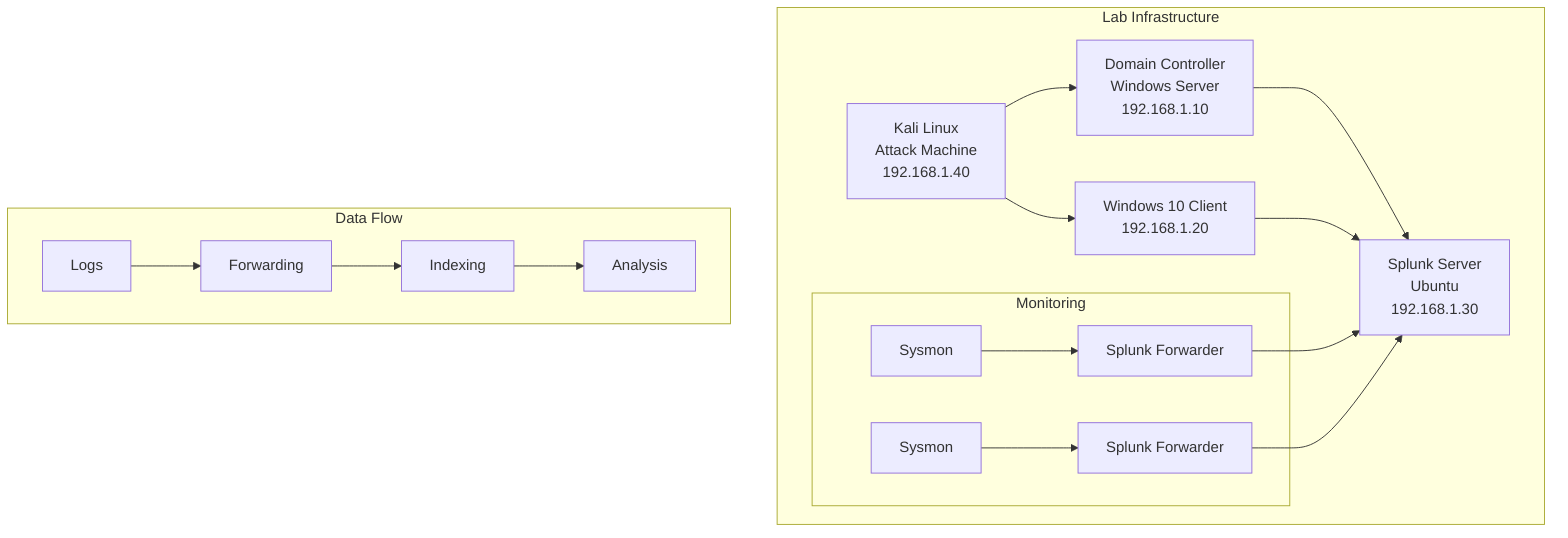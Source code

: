 flowchart TD
    subgraph Lab Infrastructure
        DC[Domain Controller<br>Windows Server<br>192.168.1.10] 
        WC[Windows 10 Client<br>192.168.1.20]
        SP[Splunk Server<br>Ubuntu<br>192.168.1.30]
        KL[Kali Linux<br>Attack Machine<br>192.168.1.40]
        
        subgraph Monitoring
            SY1[Sysmon]
            SF1[Splunk Forwarder]
            SY2[Sysmon]
            SF2[Splunk Forwarder]
        end
        
        DC --> SP
        WC --> SP
        KL --> WC
        KL --> DC
        
        SY1 --> SF1
        SY2 --> SF2
        SF1 --> SP
        SF2 --> SP
    end

    subgraph Data Flow
        direction LR
        L1[Logs] --> F1[Forwarding] --> I1[Indexing] --> A1[Analysis]
    end